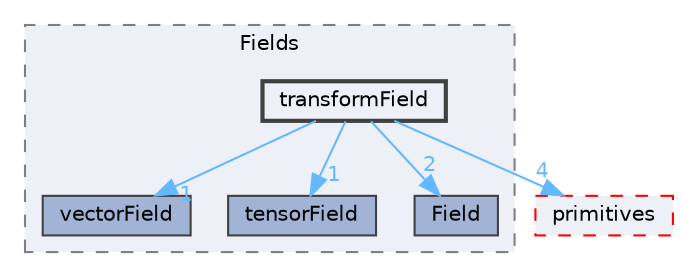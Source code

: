digraph "src/OpenFOAM/fields/Fields/transformField"
{
 // LATEX_PDF_SIZE
  bgcolor="transparent";
  edge [fontname=Helvetica,fontsize=10,labelfontname=Helvetica,labelfontsize=10];
  node [fontname=Helvetica,fontsize=10,shape=box,height=0.2,width=0.4];
  compound=true
  subgraph clusterdir_7d364942a13d3ce50f6681364b448a98 {
    graph [ bgcolor="#edf0f7", pencolor="grey50", label="Fields", fontname=Helvetica,fontsize=10 style="filled,dashed", URL="dir_7d364942a13d3ce50f6681364b448a98.html",tooltip=""]
  dir_32d314b03cb523b72936efcc9d0918ac [label="vectorField", fillcolor="#a2b4d6", color="grey25", style="filled", URL="dir_32d314b03cb523b72936efcc9d0918ac.html",tooltip=""];
  dir_fe5a7119b7dd2e92befa9538505ddef8 [label="tensorField", fillcolor="#a2b4d6", color="grey25", style="filled", URL="dir_fe5a7119b7dd2e92befa9538505ddef8.html",tooltip=""];
  dir_4ebd9bc21e2e523c28661f024575b5ba [label="Field", fillcolor="#a2b4d6", color="grey25", style="filled", URL="dir_4ebd9bc21e2e523c28661f024575b5ba.html",tooltip=""];
  dir_85895b1330cd43ea2abb27d8de109280 [label="transformField", fillcolor="#edf0f7", color="grey25", style="filled,bold", URL="dir_85895b1330cd43ea2abb27d8de109280.html",tooltip=""];
  }
  dir_3e50f45338116b169052b428016851aa [label="primitives", fillcolor="#edf0f7", color="red", style="filled,dashed", URL="dir_3e50f45338116b169052b428016851aa.html",tooltip=""];
  dir_85895b1330cd43ea2abb27d8de109280->dir_32d314b03cb523b72936efcc9d0918ac [headlabel="1", labeldistance=1.5 headhref="dir_004101_004261.html" href="dir_004101_004261.html" color="steelblue1" fontcolor="steelblue1"];
  dir_85895b1330cd43ea2abb27d8de109280->dir_3e50f45338116b169052b428016851aa [headlabel="4", labeldistance=1.5 headhref="dir_004101_003069.html" href="dir_004101_003069.html" color="steelblue1" fontcolor="steelblue1"];
  dir_85895b1330cd43ea2abb27d8de109280->dir_4ebd9bc21e2e523c28661f024575b5ba [headlabel="2", labeldistance=1.5 headhref="dir_004101_001319.html" href="dir_004101_001319.html" color="steelblue1" fontcolor="steelblue1"];
  dir_85895b1330cd43ea2abb27d8de109280->dir_fe5a7119b7dd2e92befa9538505ddef8 [headlabel="1", labeldistance=1.5 headhref="dir_004101_003984.html" href="dir_004101_003984.html" color="steelblue1" fontcolor="steelblue1"];
}
